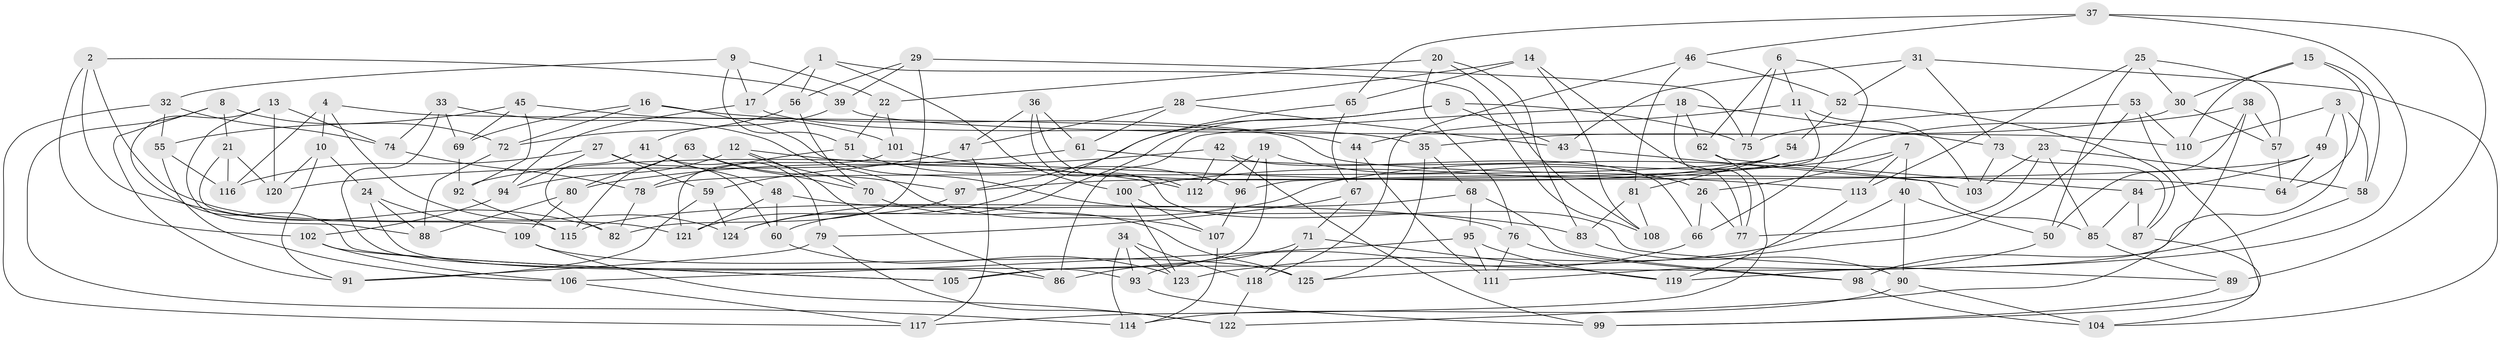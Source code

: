 // coarse degree distribution, {4: 0.30666666666666664, 6: 0.5866666666666667, 5: 0.08, 3: 0.02666666666666667}
// Generated by graph-tools (version 1.1) at 2025/42/03/06/25 10:42:16]
// undirected, 125 vertices, 250 edges
graph export_dot {
graph [start="1"]
  node [color=gray90,style=filled];
  1;
  2;
  3;
  4;
  5;
  6;
  7;
  8;
  9;
  10;
  11;
  12;
  13;
  14;
  15;
  16;
  17;
  18;
  19;
  20;
  21;
  22;
  23;
  24;
  25;
  26;
  27;
  28;
  29;
  30;
  31;
  32;
  33;
  34;
  35;
  36;
  37;
  38;
  39;
  40;
  41;
  42;
  43;
  44;
  45;
  46;
  47;
  48;
  49;
  50;
  51;
  52;
  53;
  54;
  55;
  56;
  57;
  58;
  59;
  60;
  61;
  62;
  63;
  64;
  65;
  66;
  67;
  68;
  69;
  70;
  71;
  72;
  73;
  74;
  75;
  76;
  77;
  78;
  79;
  80;
  81;
  82;
  83;
  84;
  85;
  86;
  87;
  88;
  89;
  90;
  91;
  92;
  93;
  94;
  95;
  96;
  97;
  98;
  99;
  100;
  101;
  102;
  103;
  104;
  105;
  106;
  107;
  108;
  109;
  110;
  111;
  112;
  113;
  114;
  115;
  116;
  117;
  118;
  119;
  120;
  121;
  122;
  123;
  124;
  125;
  1 -- 108;
  1 -- 17;
  1 -- 100;
  1 -- 56;
  2 -- 82;
  2 -- 39;
  2 -- 102;
  2 -- 121;
  3 -- 58;
  3 -- 110;
  3 -- 125;
  3 -- 49;
  4 -- 116;
  4 -- 124;
  4 -- 10;
  4 -- 64;
  5 -- 60;
  5 -- 97;
  5 -- 43;
  5 -- 75;
  6 -- 75;
  6 -- 66;
  6 -- 11;
  6 -- 62;
  7 -- 40;
  7 -- 113;
  7 -- 26;
  7 -- 124;
  8 -- 72;
  8 -- 91;
  8 -- 21;
  8 -- 114;
  9 -- 51;
  9 -- 22;
  9 -- 17;
  9 -- 32;
  10 -- 120;
  10 -- 24;
  10 -- 91;
  11 -- 103;
  11 -- 96;
  11 -- 44;
  12 -- 70;
  12 -- 112;
  12 -- 86;
  12 -- 94;
  13 -- 74;
  13 -- 88;
  13 -- 105;
  13 -- 120;
  14 -- 65;
  14 -- 77;
  14 -- 108;
  14 -- 28;
  15 -- 110;
  15 -- 30;
  15 -- 58;
  15 -- 64;
  16 -- 69;
  16 -- 44;
  16 -- 72;
  16 -- 83;
  17 -- 94;
  17 -- 35;
  18 -- 77;
  18 -- 73;
  18 -- 62;
  18 -- 86;
  19 -- 96;
  19 -- 105;
  19 -- 112;
  19 -- 26;
  20 -- 108;
  20 -- 22;
  20 -- 83;
  20 -- 76;
  21 -- 116;
  21 -- 120;
  21 -- 115;
  22 -- 101;
  22 -- 51;
  23 -- 58;
  23 -- 103;
  23 -- 85;
  23 -- 77;
  24 -- 109;
  24 -- 93;
  24 -- 88;
  25 -- 57;
  25 -- 113;
  25 -- 50;
  25 -- 30;
  26 -- 77;
  26 -- 66;
  27 -- 94;
  27 -- 59;
  27 -- 116;
  27 -- 60;
  28 -- 43;
  28 -- 47;
  28 -- 61;
  29 -- 75;
  29 -- 82;
  29 -- 56;
  29 -- 39;
  30 -- 57;
  30 -- 35;
  31 -- 43;
  31 -- 104;
  31 -- 73;
  31 -- 52;
  32 -- 74;
  32 -- 55;
  32 -- 117;
  33 -- 86;
  33 -- 69;
  33 -- 107;
  33 -- 74;
  34 -- 118;
  34 -- 123;
  34 -- 93;
  34 -- 114;
  35 -- 125;
  35 -- 68;
  36 -- 61;
  36 -- 89;
  36 -- 112;
  36 -- 47;
  37 -- 89;
  37 -- 119;
  37 -- 46;
  37 -- 65;
  38 -- 100;
  38 -- 122;
  38 -- 50;
  38 -- 57;
  39 -- 41;
  39 -- 110;
  40 -- 105;
  40 -- 50;
  40 -- 90;
  41 -- 79;
  41 -- 82;
  41 -- 48;
  42 -- 80;
  42 -- 99;
  42 -- 66;
  42 -- 112;
  43 -- 85;
  44 -- 111;
  44 -- 67;
  45 -- 101;
  45 -- 55;
  45 -- 69;
  45 -- 92;
  46 -- 118;
  46 -- 81;
  46 -- 52;
  47 -- 117;
  47 -- 59;
  48 -- 121;
  48 -- 76;
  48 -- 60;
  49 -- 84;
  49 -- 97;
  49 -- 64;
  50 -- 111;
  51 -- 78;
  51 -- 96;
  52 -- 54;
  52 -- 87;
  53 -- 75;
  53 -- 99;
  53 -- 123;
  53 -- 110;
  54 -- 78;
  54 -- 92;
  54 -- 81;
  55 -- 106;
  55 -- 116;
  56 -- 72;
  56 -- 70;
  57 -- 64;
  58 -- 98;
  59 -- 124;
  59 -- 91;
  60 -- 123;
  61 -- 120;
  61 -- 103;
  62 -- 84;
  62 -- 117;
  63 -- 80;
  63 -- 70;
  63 -- 115;
  63 -- 97;
  65 -- 124;
  65 -- 67;
  66 -- 93;
  67 -- 79;
  67 -- 71;
  68 -- 95;
  68 -- 98;
  68 -- 115;
  69 -- 92;
  70 -- 125;
  71 -- 86;
  71 -- 119;
  71 -- 118;
  72 -- 88;
  73 -- 87;
  73 -- 103;
  74 -- 78;
  76 -- 111;
  76 -- 98;
  78 -- 82;
  79 -- 122;
  79 -- 91;
  80 -- 88;
  80 -- 109;
  81 -- 83;
  81 -- 108;
  83 -- 90;
  84 -- 85;
  84 -- 87;
  85 -- 89;
  87 -- 104;
  89 -- 99;
  90 -- 104;
  90 -- 114;
  92 -- 115;
  93 -- 99;
  94 -- 102;
  95 -- 106;
  95 -- 119;
  95 -- 111;
  96 -- 107;
  97 -- 121;
  98 -- 104;
  100 -- 107;
  100 -- 123;
  101 -- 121;
  101 -- 113;
  102 -- 105;
  102 -- 106;
  106 -- 117;
  107 -- 114;
  109 -- 122;
  109 -- 125;
  113 -- 119;
  118 -- 122;
}
